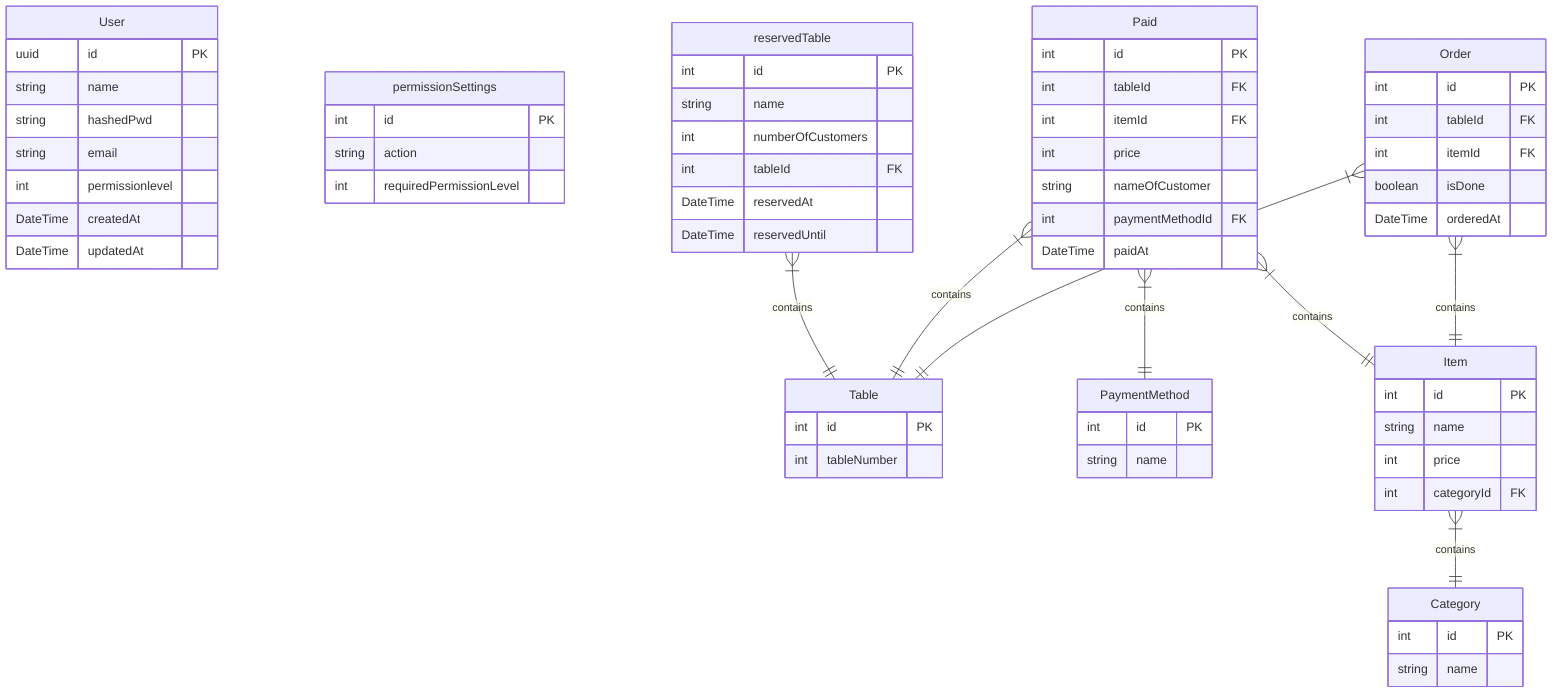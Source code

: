 erDiagram

User{
    uuid id PK
    string name
    string hashedPwd
    string email
    int permissionlevel
    DateTime createdAt
    DateTime updatedAt
}

permissionSettings{
    int id PK
    string action
    int requiredPermissionLevel 
}

Table{
    int id PK
    int tableNumber 
}

PaymentMethod{
    int id PK
    string name 
}

Category{
    int id PK
    string name
}

Item{
    int id PK
    string name
    int price
    int categoryId FK
}

Paid{
    int id PK
    int tableId FK 
    int itemId FK
    int price
    string nameOfCustomer
    int paymentMethodId FK
    DateTime paidAt
}

Order{
    int id PK
    int tableId FK
    int itemId FK
    boolean isDone
    DateTime orderedAt
}

reservedTable{
    int id PK
    string name
    int numberOfCustomers
    int tableId FK
    DateTime reservedAt 
    DateTime reservedUntil 
}

Order}|--||Item:contains
Order}|--||Table:contains
Paid}|--||Table:contains
Paid}|--||Item:contains
Item}|--||Category:contains
reservedTable}|--||Table:contains
Paid}|--||PaymentMethod:contains